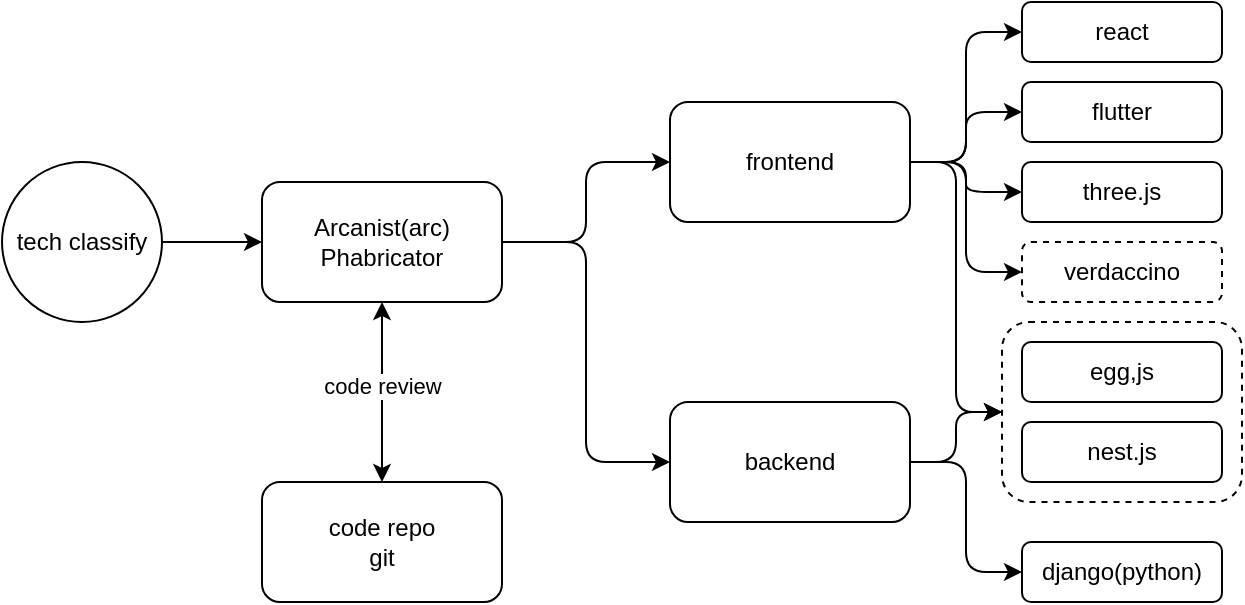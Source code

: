 <mxfile version="14.2.4" type="github">
  <diagram id="Q5Apy2EImSrOLy1v6s31" name="Page-1">
    <mxGraphModel dx="1135" dy="738" grid="1" gridSize="10" guides="1" tooltips="1" connect="1" arrows="1" fold="1" page="1" pageScale="1" pageWidth="827" pageHeight="1169" math="0" shadow="0">
      <root>
        <mxCell id="0" />
        <mxCell id="1" parent="0" />
        <mxCell id="g1LFZzDjU45zUQ4QoBk4-17" value="" style="rounded=1;whiteSpace=wrap;html=1;dashed=1;" vertex="1" parent="1">
          <mxGeometry x="520" y="230" width="120" height="90" as="geometry" />
        </mxCell>
        <mxCell id="aF9x30uZtOKNSiZJ712J-3" value="" style="edgeStyle=orthogonalEdgeStyle;rounded=0;orthogonalLoop=1;jettySize=auto;html=1;" parent="1" source="aF9x30uZtOKNSiZJ712J-1" target="aF9x30uZtOKNSiZJ712J-2" edge="1">
          <mxGeometry relative="1" as="geometry" />
        </mxCell>
        <mxCell id="aF9x30uZtOKNSiZJ712J-1" value="tech classify" style="ellipse;whiteSpace=wrap;html=1;aspect=fixed;" parent="1" vertex="1">
          <mxGeometry x="20" y="150" width="80" height="80" as="geometry" />
        </mxCell>
        <mxCell id="aF9x30uZtOKNSiZJ712J-2" value="Arcanist(arc)&lt;br&gt;Phabricator" style="rounded=1;whiteSpace=wrap;html=1;" parent="1" vertex="1">
          <mxGeometry x="150" y="160" width="120" height="60" as="geometry" />
        </mxCell>
        <mxCell id="aF9x30uZtOKNSiZJ712J-4" value="code repo&lt;br&gt;git" style="rounded=1;whiteSpace=wrap;html=1;" parent="1" vertex="1">
          <mxGeometry x="150" y="310" width="120" height="60" as="geometry" />
        </mxCell>
        <mxCell id="aF9x30uZtOKNSiZJ712J-5" value="" style="endArrow=classic;startArrow=classic;html=1;entryX=0.5;entryY=1;entryDx=0;entryDy=0;exitX=0.5;exitY=0;exitDx=0;exitDy=0;" parent="1" source="aF9x30uZtOKNSiZJ712J-4" target="aF9x30uZtOKNSiZJ712J-2" edge="1">
          <mxGeometry width="50" height="50" relative="1" as="geometry">
            <mxPoint x="320" y="280" as="sourcePoint" />
            <mxPoint x="370" y="230" as="targetPoint" />
          </mxGeometry>
        </mxCell>
        <mxCell id="g1LFZzDjU45zUQ4QoBk4-5" value="code review" style="edgeLabel;html=1;align=center;verticalAlign=middle;resizable=0;points=[];" vertex="1" connectable="0" parent="aF9x30uZtOKNSiZJ712J-5">
          <mxGeometry x="0.067" relative="1" as="geometry">
            <mxPoint as="offset" />
          </mxGeometry>
        </mxCell>
        <mxCell id="g1LFZzDjU45zUQ4QoBk4-1" value="backend" style="rounded=1;whiteSpace=wrap;html=1;" vertex="1" parent="1">
          <mxGeometry x="354" y="270" width="120" height="60" as="geometry" />
        </mxCell>
        <mxCell id="g1LFZzDjU45zUQ4QoBk4-2" value="frontend" style="rounded=1;whiteSpace=wrap;html=1;" vertex="1" parent="1">
          <mxGeometry x="354" y="120" width="120" height="60" as="geometry" />
        </mxCell>
        <mxCell id="g1LFZzDjU45zUQ4QoBk4-3" value="" style="endArrow=classic;html=1;exitX=1;exitY=0.5;exitDx=0;exitDy=0;entryX=0;entryY=0.5;entryDx=0;entryDy=0;edgeStyle=orthogonalEdgeStyle;" edge="1" parent="1" source="aF9x30uZtOKNSiZJ712J-2" target="g1LFZzDjU45zUQ4QoBk4-2">
          <mxGeometry width="50" height="50" relative="1" as="geometry">
            <mxPoint x="310" y="100" as="sourcePoint" />
            <mxPoint x="360" y="50" as="targetPoint" />
          </mxGeometry>
        </mxCell>
        <mxCell id="g1LFZzDjU45zUQ4QoBk4-4" value="" style="endArrow=classic;html=1;exitX=1;exitY=0.5;exitDx=0;exitDy=0;entryX=0;entryY=0.5;entryDx=0;entryDy=0;edgeStyle=orthogonalEdgeStyle;" edge="1" parent="1" source="aF9x30uZtOKNSiZJ712J-2" target="g1LFZzDjU45zUQ4QoBk4-1">
          <mxGeometry width="50" height="50" relative="1" as="geometry">
            <mxPoint x="400" y="430" as="sourcePoint" />
            <mxPoint x="350" y="270" as="targetPoint" />
          </mxGeometry>
        </mxCell>
        <mxCell id="g1LFZzDjU45zUQ4QoBk4-6" value="react" style="rounded=1;whiteSpace=wrap;html=1;" vertex="1" parent="1">
          <mxGeometry x="530" y="70" width="100" height="30" as="geometry" />
        </mxCell>
        <mxCell id="g1LFZzDjU45zUQ4QoBk4-8" value="flutter" style="rounded=1;whiteSpace=wrap;html=1;" vertex="1" parent="1">
          <mxGeometry x="530" y="110" width="100" height="30" as="geometry" />
        </mxCell>
        <mxCell id="g1LFZzDjU45zUQ4QoBk4-9" value="three.js" style="rounded=1;whiteSpace=wrap;html=1;" vertex="1" parent="1">
          <mxGeometry x="530" y="150" width="100" height="30" as="geometry" />
        </mxCell>
        <mxCell id="g1LFZzDjU45zUQ4QoBk4-10" value="" style="endArrow=classic;html=1;exitX=1;exitY=0.5;exitDx=0;exitDy=0;entryX=0;entryY=0.5;entryDx=0;entryDy=0;edgeStyle=orthogonalEdgeStyle;" edge="1" parent="1" source="g1LFZzDjU45zUQ4QoBk4-2" target="g1LFZzDjU45zUQ4QoBk4-6">
          <mxGeometry width="50" height="50" relative="1" as="geometry">
            <mxPoint x="570" y="310" as="sourcePoint" />
            <mxPoint x="620" y="260" as="targetPoint" />
          </mxGeometry>
        </mxCell>
        <mxCell id="g1LFZzDjU45zUQ4QoBk4-11" value="" style="endArrow=classic;html=1;exitX=1;exitY=0.5;exitDx=0;exitDy=0;entryX=0;entryY=0.5;entryDx=0;entryDy=0;edgeStyle=orthogonalEdgeStyle;" edge="1" parent="1" source="g1LFZzDjU45zUQ4QoBk4-2" target="g1LFZzDjU45zUQ4QoBk4-8">
          <mxGeometry width="50" height="50" relative="1" as="geometry">
            <mxPoint x="540" y="310" as="sourcePoint" />
            <mxPoint x="590" y="260" as="targetPoint" />
          </mxGeometry>
        </mxCell>
        <mxCell id="g1LFZzDjU45zUQ4QoBk4-12" value="" style="endArrow=classic;html=1;exitX=1;exitY=0.5;exitDx=0;exitDy=0;entryX=0;entryY=0.5;entryDx=0;entryDy=0;edgeStyle=orthogonalEdgeStyle;" edge="1" parent="1" source="g1LFZzDjU45zUQ4QoBk4-2" target="g1LFZzDjU45zUQ4QoBk4-9">
          <mxGeometry width="50" height="50" relative="1" as="geometry">
            <mxPoint x="590" y="330" as="sourcePoint" />
            <mxPoint x="640" y="280" as="targetPoint" />
          </mxGeometry>
        </mxCell>
        <mxCell id="g1LFZzDjU45zUQ4QoBk4-13" value="verdaccino" style="rounded=1;whiteSpace=wrap;html=1;dashed=1;" vertex="1" parent="1">
          <mxGeometry x="530" y="190" width="100" height="30" as="geometry" />
        </mxCell>
        <mxCell id="g1LFZzDjU45zUQ4QoBk4-14" value="" style="endArrow=classic;html=1;exitX=1;exitY=0.5;exitDx=0;exitDy=0;entryX=0;entryY=0.5;entryDx=0;entryDy=0;edgeStyle=orthogonalEdgeStyle;" edge="1" parent="1" source="g1LFZzDjU45zUQ4QoBk4-2" target="g1LFZzDjU45zUQ4QoBk4-13">
          <mxGeometry width="50" height="50" relative="1" as="geometry">
            <mxPoint x="490" y="200" as="sourcePoint" />
            <mxPoint x="500" y="230" as="targetPoint" />
          </mxGeometry>
        </mxCell>
        <mxCell id="g1LFZzDjU45zUQ4QoBk4-15" value="egg,js" style="rounded=1;whiteSpace=wrap;html=1;" vertex="1" parent="1">
          <mxGeometry x="530" y="240" width="100" height="30" as="geometry" />
        </mxCell>
        <mxCell id="g1LFZzDjU45zUQ4QoBk4-16" value="nest.js" style="rounded=1;whiteSpace=wrap;html=1;" vertex="1" parent="1">
          <mxGeometry x="530" y="280" width="100" height="30" as="geometry" />
        </mxCell>
        <mxCell id="g1LFZzDjU45zUQ4QoBk4-18" value="" style="endArrow=classic;html=1;exitX=1;exitY=0.5;exitDx=0;exitDy=0;entryX=0;entryY=0.5;entryDx=0;entryDy=0;edgeStyle=orthogonalEdgeStyle;" edge="1" parent="1" source="g1LFZzDjU45zUQ4QoBk4-2" target="g1LFZzDjU45zUQ4QoBk4-17">
          <mxGeometry width="50" height="50" relative="1" as="geometry">
            <mxPoint x="600" y="440" as="sourcePoint" />
            <mxPoint x="650" y="390" as="targetPoint" />
          </mxGeometry>
        </mxCell>
        <mxCell id="g1LFZzDjU45zUQ4QoBk4-19" value="" style="endArrow=classic;html=1;exitX=1;exitY=0.5;exitDx=0;exitDy=0;entryX=0;entryY=0.5;entryDx=0;entryDy=0;edgeStyle=orthogonalEdgeStyle;" edge="1" parent="1" source="g1LFZzDjU45zUQ4QoBk4-1" target="g1LFZzDjU45zUQ4QoBk4-17">
          <mxGeometry width="50" height="50" relative="1" as="geometry">
            <mxPoint x="580" y="410" as="sourcePoint" />
            <mxPoint x="630" y="360" as="targetPoint" />
          </mxGeometry>
        </mxCell>
        <mxCell id="g1LFZzDjU45zUQ4QoBk4-20" value="django(python)" style="rounded=1;whiteSpace=wrap;html=1;" vertex="1" parent="1">
          <mxGeometry x="530" y="340" width="100" height="30" as="geometry" />
        </mxCell>
        <mxCell id="g1LFZzDjU45zUQ4QoBk4-21" value="" style="endArrow=classic;html=1;exitX=1;exitY=0.5;exitDx=0;exitDy=0;entryX=0;entryY=0.5;entryDx=0;entryDy=0;edgeStyle=orthogonalEdgeStyle;" edge="1" parent="1" source="g1LFZzDjU45zUQ4QoBk4-1" target="g1LFZzDjU45zUQ4QoBk4-20">
          <mxGeometry width="50" height="50" relative="1" as="geometry">
            <mxPoint x="580" y="460" as="sourcePoint" />
            <mxPoint x="630" y="410" as="targetPoint" />
          </mxGeometry>
        </mxCell>
      </root>
    </mxGraphModel>
  </diagram>
</mxfile>
